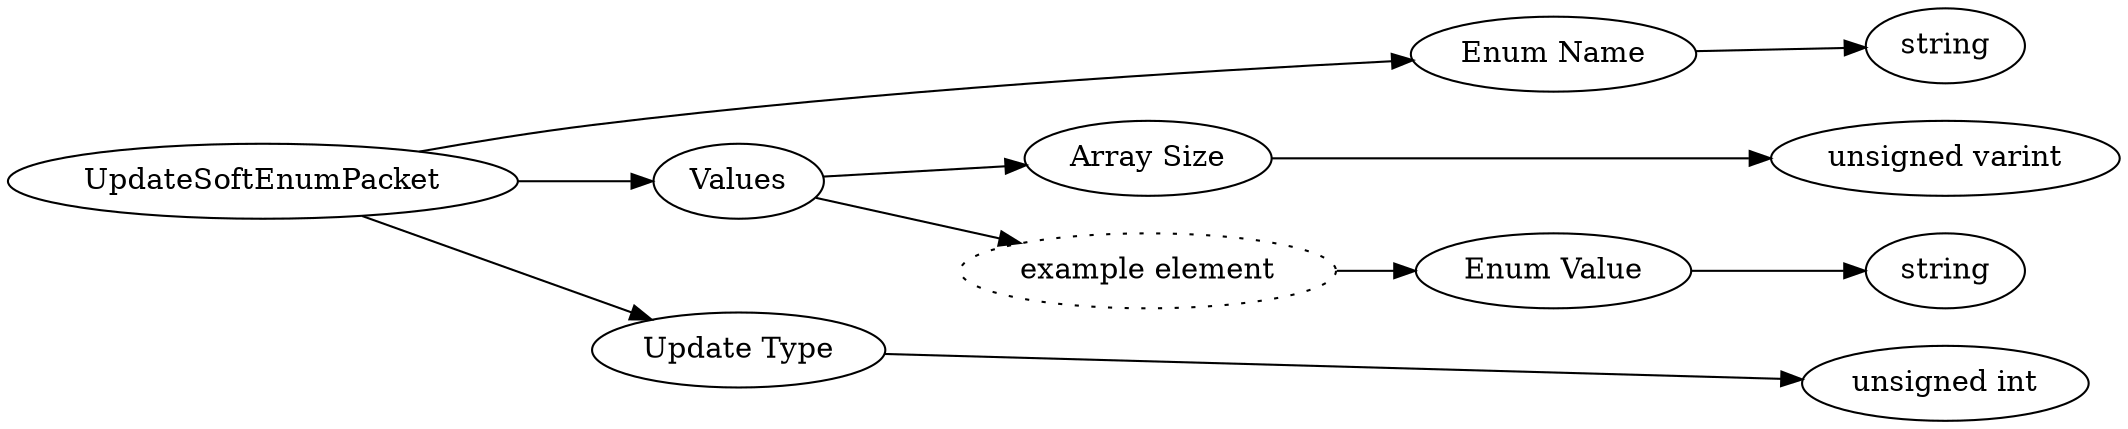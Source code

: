 digraph "UpdateSoftEnumPacket" {
rankdir = LR
0
0 -> 1
1 -> 2
0 -> 3
3 -> 4
4 -> 5
3 -> 6
6 -> 7
7 -> 8
0 -> 9
9 -> 10

0 [label="UpdateSoftEnumPacket",comment="name: \"UpdateSoftEnumPacket\", typeName: \"\", id: 0, branchId: 114, recurseId: -1, attributes: 0, notes: \"\""];
1 [label="Enum Name",comment="name: \"Enum Name\", typeName: \"\", id: 1, branchId: 0, recurseId: -1, attributes: 0, notes: \"\""];
2 [label="string",comment="name: \"string\", typeName: \"\", id: 2, branchId: 0, recurseId: -1, attributes: 512, notes: \"\""];
3 [label="Values",comment="name: \"Values\", typeName: \"\", id: 3, branchId: 0, recurseId: -1, attributes: 8, notes: \"\""];
4 [label="Array Size",comment="name: \"Array Size\", typeName: \"\", id: 4, branchId: 0, recurseId: -1, attributes: 0, notes: \"\""];
5 [label="unsigned varint",comment="name: \"unsigned varint\", typeName: \"\", id: 5, branchId: 0, recurseId: -1, attributes: 512, notes: \"\""];
6 [label="example element",style=dotted,comment="name: \"example element\", typeName: \"\", id: 6, branchId: 0, recurseId: -1, attributes: 16, notes: \"\""];
7 [label="Enum Value",comment="name: \"Enum Value\", typeName: \"\", id: 7, branchId: 0, recurseId: -1, attributes: 0, notes: \"\""];
8 [label="string",comment="name: \"string\", typeName: \"\", id: 8, branchId: 0, recurseId: -1, attributes: 512, notes: \"\""];
9 [label="Update Type",comment="name: \"Update Type\", typeName: \"\", id: 9, branchId: 0, recurseId: -1, attributes: 0, notes: \"enumeration: SoftEnumUpdateType\""];
10 [label="unsigned int",comment="name: \"unsigned int\", typeName: \"\", id: 10, branchId: 0, recurseId: -1, attributes: 512, notes: \"\""];
{ rank = max;2;5;8;10}

}
